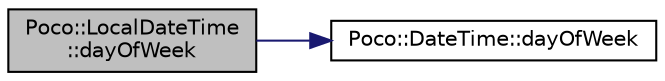 digraph "Poco::LocalDateTime::dayOfWeek"
{
 // LATEX_PDF_SIZE
  edge [fontname="Helvetica",fontsize="10",labelfontname="Helvetica",labelfontsize="10"];
  node [fontname="Helvetica",fontsize="10",shape=record];
  rankdir="LR";
  Node1 [label="Poco::LocalDateTime\l::dayOfWeek",height=0.2,width=0.4,color="black", fillcolor="grey75", style="filled", fontcolor="black",tooltip="Returns the day witin the month (1 to 31)."];
  Node1 -> Node2 [color="midnightblue",fontsize="10",style="solid",fontname="Helvetica"];
  Node2 [label="Poco::DateTime::dayOfWeek",height=0.2,width=0.4,color="black", fillcolor="white", style="filled",URL="$classPoco_1_1DateTime.html#ad34c02c4bca029b9acc81c553e271164",tooltip="Returns the day witin the month (1 to 31)."];
}
